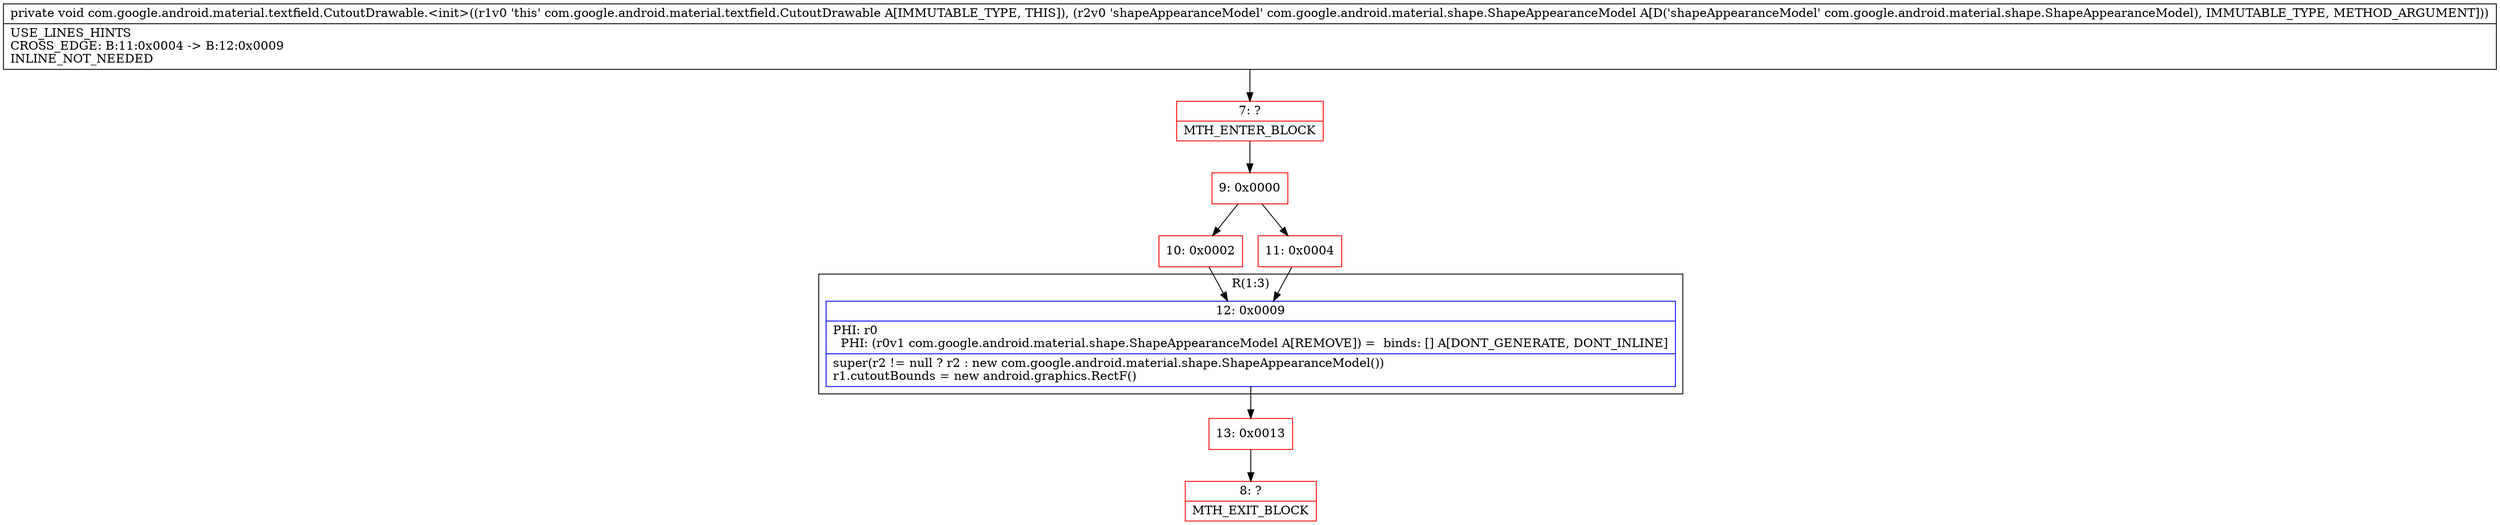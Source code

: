 digraph "CFG forcom.google.android.material.textfield.CutoutDrawable.\<init\>(Lcom\/google\/android\/material\/shape\/ShapeAppearanceModel;)V" {
subgraph cluster_Region_262263497 {
label = "R(1:3)";
node [shape=record,color=blue];
Node_12 [shape=record,label="{12\:\ 0x0009|PHI: r0 \l  PHI: (r0v1 com.google.android.material.shape.ShapeAppearanceModel A[REMOVE]) =  binds: [] A[DONT_GENERATE, DONT_INLINE]\l|super(r2 != null ? r2 : new com.google.android.material.shape.ShapeAppearanceModel())\lr1.cutoutBounds = new android.graphics.RectF()\l}"];
}
Node_7 [shape=record,color=red,label="{7\:\ ?|MTH_ENTER_BLOCK\l}"];
Node_9 [shape=record,color=red,label="{9\:\ 0x0000}"];
Node_10 [shape=record,color=red,label="{10\:\ 0x0002}"];
Node_13 [shape=record,color=red,label="{13\:\ 0x0013}"];
Node_8 [shape=record,color=red,label="{8\:\ ?|MTH_EXIT_BLOCK\l}"];
Node_11 [shape=record,color=red,label="{11\:\ 0x0004}"];
MethodNode[shape=record,label="{private void com.google.android.material.textfield.CutoutDrawable.\<init\>((r1v0 'this' com.google.android.material.textfield.CutoutDrawable A[IMMUTABLE_TYPE, THIS]), (r2v0 'shapeAppearanceModel' com.google.android.material.shape.ShapeAppearanceModel A[D('shapeAppearanceModel' com.google.android.material.shape.ShapeAppearanceModel), IMMUTABLE_TYPE, METHOD_ARGUMENT]))  | USE_LINES_HINTS\lCROSS_EDGE: B:11:0x0004 \-\> B:12:0x0009\lINLINE_NOT_NEEDED\l}"];
MethodNode -> Node_7;Node_12 -> Node_13;
Node_7 -> Node_9;
Node_9 -> Node_10;
Node_9 -> Node_11;
Node_10 -> Node_12;
Node_13 -> Node_8;
Node_11 -> Node_12;
}

